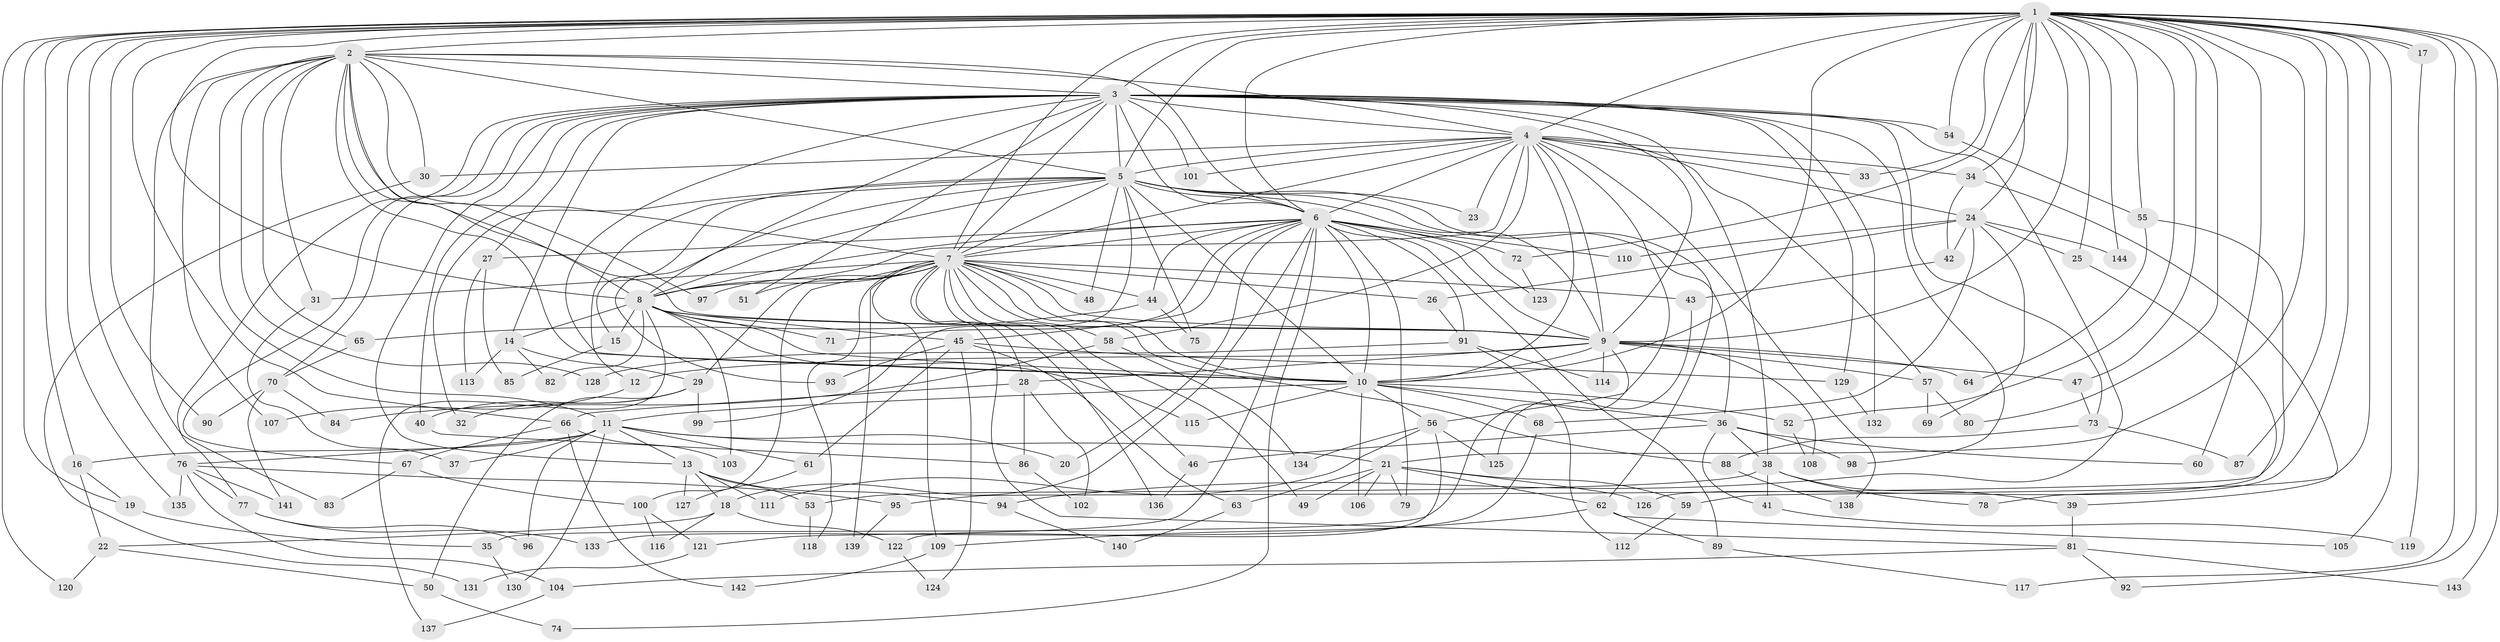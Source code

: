// Generated by graph-tools (version 1.1) at 2025/11/02/27/25 16:11:01]
// undirected, 144 vertices, 313 edges
graph export_dot {
graph [start="1"]
  node [color=gray90,style=filled];
  1;
  2;
  3;
  4;
  5;
  6;
  7;
  8;
  9;
  10;
  11;
  12;
  13;
  14;
  15;
  16;
  17;
  18;
  19;
  20;
  21;
  22;
  23;
  24;
  25;
  26;
  27;
  28;
  29;
  30;
  31;
  32;
  33;
  34;
  35;
  36;
  37;
  38;
  39;
  40;
  41;
  42;
  43;
  44;
  45;
  46;
  47;
  48;
  49;
  50;
  51;
  52;
  53;
  54;
  55;
  56;
  57;
  58;
  59;
  60;
  61;
  62;
  63;
  64;
  65;
  66;
  67;
  68;
  69;
  70;
  71;
  72;
  73;
  74;
  75;
  76;
  77;
  78;
  79;
  80;
  81;
  82;
  83;
  84;
  85;
  86;
  87;
  88;
  89;
  90;
  91;
  92;
  93;
  94;
  95;
  96;
  97;
  98;
  99;
  100;
  101;
  102;
  103;
  104;
  105;
  106;
  107;
  108;
  109;
  110;
  111;
  112;
  113;
  114;
  115;
  116;
  117;
  118;
  119;
  120;
  121;
  122;
  123;
  124;
  125;
  126;
  127;
  128;
  129;
  130;
  131;
  132;
  133;
  134;
  135;
  136;
  137;
  138;
  139;
  140;
  141;
  142;
  143;
  144;
  1 -- 2;
  1 -- 3;
  1 -- 4;
  1 -- 5;
  1 -- 6;
  1 -- 7;
  1 -- 8;
  1 -- 9;
  1 -- 10;
  1 -- 16;
  1 -- 17;
  1 -- 17;
  1 -- 19;
  1 -- 21;
  1 -- 24;
  1 -- 25;
  1 -- 33;
  1 -- 34;
  1 -- 47;
  1 -- 52;
  1 -- 54;
  1 -- 55;
  1 -- 59;
  1 -- 60;
  1 -- 66;
  1 -- 72;
  1 -- 76;
  1 -- 80;
  1 -- 87;
  1 -- 90;
  1 -- 92;
  1 -- 105;
  1 -- 117;
  1 -- 120;
  1 -- 126;
  1 -- 135;
  1 -- 143;
  1 -- 144;
  2 -- 3;
  2 -- 4;
  2 -- 5;
  2 -- 6;
  2 -- 7;
  2 -- 8;
  2 -- 9;
  2 -- 10;
  2 -- 11;
  2 -- 30;
  2 -- 31;
  2 -- 65;
  2 -- 83;
  2 -- 97;
  2 -- 107;
  2 -- 128;
  3 -- 4;
  3 -- 5;
  3 -- 6;
  3 -- 7;
  3 -- 8;
  3 -- 9;
  3 -- 10;
  3 -- 13;
  3 -- 14;
  3 -- 27;
  3 -- 38;
  3 -- 40;
  3 -- 51;
  3 -- 54;
  3 -- 67;
  3 -- 70;
  3 -- 73;
  3 -- 77;
  3 -- 94;
  3 -- 98;
  3 -- 101;
  3 -- 129;
  3 -- 132;
  4 -- 5;
  4 -- 6;
  4 -- 7;
  4 -- 8;
  4 -- 9;
  4 -- 10;
  4 -- 23;
  4 -- 24;
  4 -- 30;
  4 -- 33;
  4 -- 34;
  4 -- 56;
  4 -- 57;
  4 -- 58;
  4 -- 101;
  4 -- 138;
  5 -- 6;
  5 -- 7;
  5 -- 8;
  5 -- 9;
  5 -- 10;
  5 -- 12;
  5 -- 15;
  5 -- 23;
  5 -- 32;
  5 -- 36;
  5 -- 48;
  5 -- 62;
  5 -- 75;
  5 -- 93;
  5 -- 99;
  6 -- 7;
  6 -- 8;
  6 -- 9;
  6 -- 10;
  6 -- 18;
  6 -- 20;
  6 -- 27;
  6 -- 44;
  6 -- 45;
  6 -- 71;
  6 -- 72;
  6 -- 74;
  6 -- 79;
  6 -- 89;
  6 -- 91;
  6 -- 110;
  6 -- 121;
  6 -- 123;
  7 -- 8;
  7 -- 9;
  7 -- 10;
  7 -- 26;
  7 -- 28;
  7 -- 29;
  7 -- 31;
  7 -- 43;
  7 -- 44;
  7 -- 46;
  7 -- 48;
  7 -- 49;
  7 -- 51;
  7 -- 58;
  7 -- 81;
  7 -- 88;
  7 -- 97;
  7 -- 100;
  7 -- 109;
  7 -- 118;
  7 -- 136;
  7 -- 139;
  8 -- 9;
  8 -- 10;
  8 -- 14;
  8 -- 15;
  8 -- 45;
  8 -- 71;
  8 -- 82;
  8 -- 103;
  8 -- 115;
  8 -- 137;
  9 -- 10;
  9 -- 12;
  9 -- 28;
  9 -- 35;
  9 -- 47;
  9 -- 57;
  9 -- 64;
  9 -- 108;
  9 -- 114;
  10 -- 11;
  10 -- 36;
  10 -- 52;
  10 -- 56;
  10 -- 68;
  10 -- 106;
  10 -- 115;
  11 -- 13;
  11 -- 16;
  11 -- 20;
  11 -- 21;
  11 -- 37;
  11 -- 61;
  11 -- 76;
  11 -- 96;
  11 -- 130;
  12 -- 107;
  13 -- 18;
  13 -- 53;
  13 -- 94;
  13 -- 111;
  13 -- 127;
  14 -- 29;
  14 -- 82;
  14 -- 113;
  15 -- 85;
  16 -- 19;
  16 -- 22;
  17 -- 119;
  18 -- 22;
  18 -- 116;
  18 -- 122;
  19 -- 35;
  21 -- 49;
  21 -- 59;
  21 -- 62;
  21 -- 63;
  21 -- 79;
  21 -- 106;
  21 -- 126;
  22 -- 50;
  22 -- 120;
  24 -- 25;
  24 -- 26;
  24 -- 42;
  24 -- 68;
  24 -- 69;
  24 -- 110;
  24 -- 144;
  25 -- 78;
  26 -- 91;
  27 -- 85;
  27 -- 113;
  28 -- 66;
  28 -- 86;
  28 -- 102;
  29 -- 32;
  29 -- 40;
  29 -- 50;
  29 -- 99;
  30 -- 131;
  31 -- 37;
  34 -- 39;
  34 -- 42;
  35 -- 130;
  36 -- 38;
  36 -- 41;
  36 -- 46;
  36 -- 60;
  36 -- 98;
  38 -- 39;
  38 -- 41;
  38 -- 53;
  38 -- 78;
  39 -- 81;
  40 -- 86;
  41 -- 119;
  42 -- 43;
  43 -- 125;
  44 -- 65;
  44 -- 75;
  45 -- 61;
  45 -- 63;
  45 -- 93;
  45 -- 124;
  45 -- 129;
  46 -- 136;
  47 -- 73;
  50 -- 74;
  52 -- 108;
  53 -- 118;
  54 -- 55;
  55 -- 64;
  55 -- 95;
  56 -- 111;
  56 -- 122;
  56 -- 125;
  56 -- 134;
  57 -- 69;
  57 -- 80;
  58 -- 84;
  58 -- 134;
  59 -- 112;
  61 -- 127;
  62 -- 89;
  62 -- 105;
  62 -- 109;
  63 -- 140;
  65 -- 70;
  66 -- 67;
  66 -- 103;
  66 -- 142;
  67 -- 83;
  67 -- 100;
  68 -- 133;
  70 -- 84;
  70 -- 90;
  70 -- 141;
  72 -- 123;
  73 -- 87;
  73 -- 88;
  76 -- 77;
  76 -- 95;
  76 -- 104;
  76 -- 135;
  76 -- 141;
  77 -- 96;
  77 -- 133;
  81 -- 92;
  81 -- 104;
  81 -- 143;
  86 -- 102;
  88 -- 138;
  89 -- 117;
  91 -- 112;
  91 -- 114;
  91 -- 128;
  94 -- 140;
  95 -- 139;
  100 -- 116;
  100 -- 121;
  104 -- 137;
  109 -- 142;
  121 -- 131;
  122 -- 124;
  129 -- 132;
}
